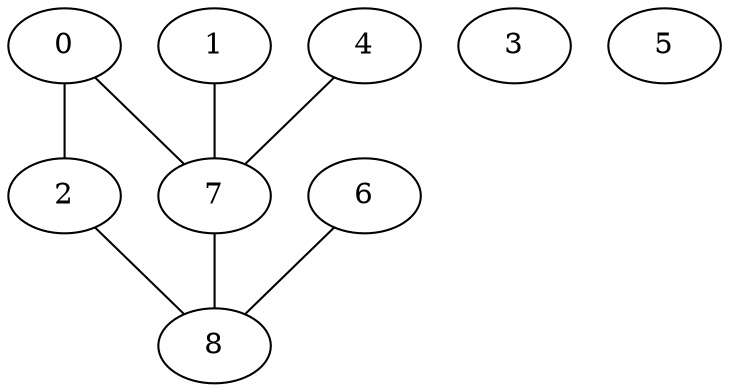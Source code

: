 graph {
	0;
	1;
	2;
	3;
	4;
	5;
	6;
	7;
	8;
	0 -- 2;
	0 -- 7;
	1 -- 7;
	2 -- 8;
	4 -- 7;
	6 -- 8;
	7 -- 8;
}
